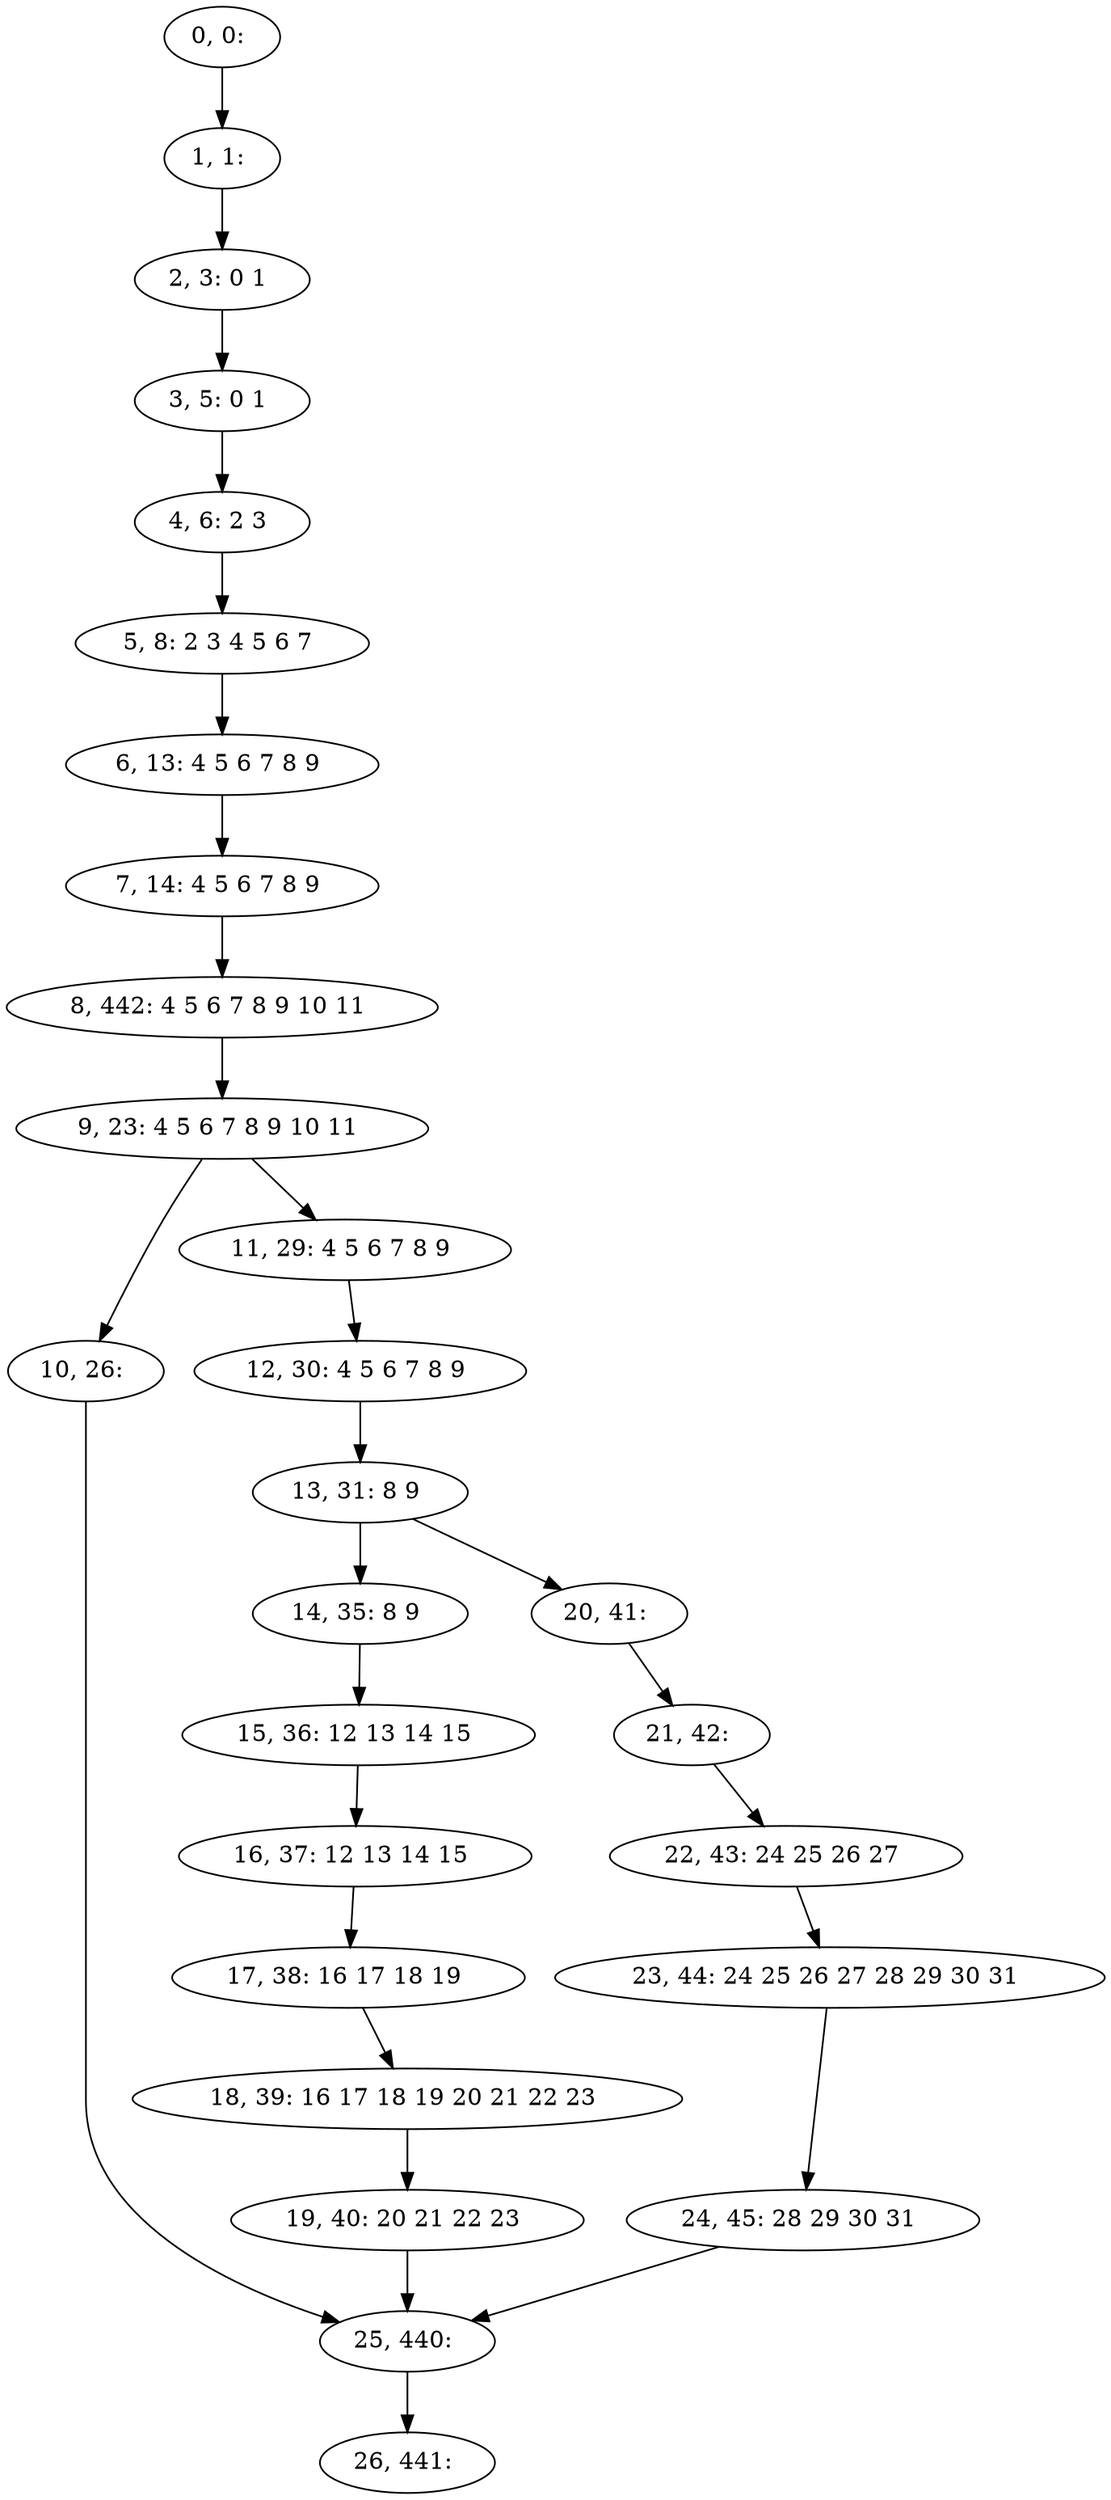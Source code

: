 digraph G {
0[label="0, 0: "];
1[label="1, 1: "];
2[label="2, 3: 0 1 "];
3[label="3, 5: 0 1 "];
4[label="4, 6: 2 3 "];
5[label="5, 8: 2 3 4 5 6 7 "];
6[label="6, 13: 4 5 6 7 8 9 "];
7[label="7, 14: 4 5 6 7 8 9 "];
8[label="8, 442: 4 5 6 7 8 9 10 11 "];
9[label="9, 23: 4 5 6 7 8 9 10 11 "];
10[label="10, 26: "];
11[label="11, 29: 4 5 6 7 8 9 "];
12[label="12, 30: 4 5 6 7 8 9 "];
13[label="13, 31: 8 9 "];
14[label="14, 35: 8 9 "];
15[label="15, 36: 12 13 14 15 "];
16[label="16, 37: 12 13 14 15 "];
17[label="17, 38: 16 17 18 19 "];
18[label="18, 39: 16 17 18 19 20 21 22 23 "];
19[label="19, 40: 20 21 22 23 "];
20[label="20, 41: "];
21[label="21, 42: "];
22[label="22, 43: 24 25 26 27 "];
23[label="23, 44: 24 25 26 27 28 29 30 31 "];
24[label="24, 45: 28 29 30 31 "];
25[label="25, 440: "];
26[label="26, 441: "];
0->1 ;
1->2 ;
2->3 ;
3->4 ;
4->5 ;
5->6 ;
6->7 ;
7->8 ;
8->9 ;
9->10 ;
9->11 ;
10->25 ;
11->12 ;
12->13 ;
13->14 ;
13->20 ;
14->15 ;
15->16 ;
16->17 ;
17->18 ;
18->19 ;
19->25 ;
20->21 ;
21->22 ;
22->23 ;
23->24 ;
24->25 ;
25->26 ;
}
